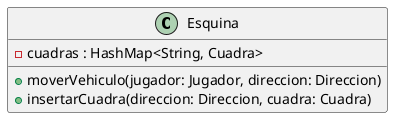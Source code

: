 @startuml

    class Esquina {
         -cuadras : HashMap<String, Cuadra>
         +moverVehiculo(jugador: Jugador, direccion: Direccion)
         +insertarCuadra(direccion: Direccion, cuadra: Cuadra)
    }

@enduml
